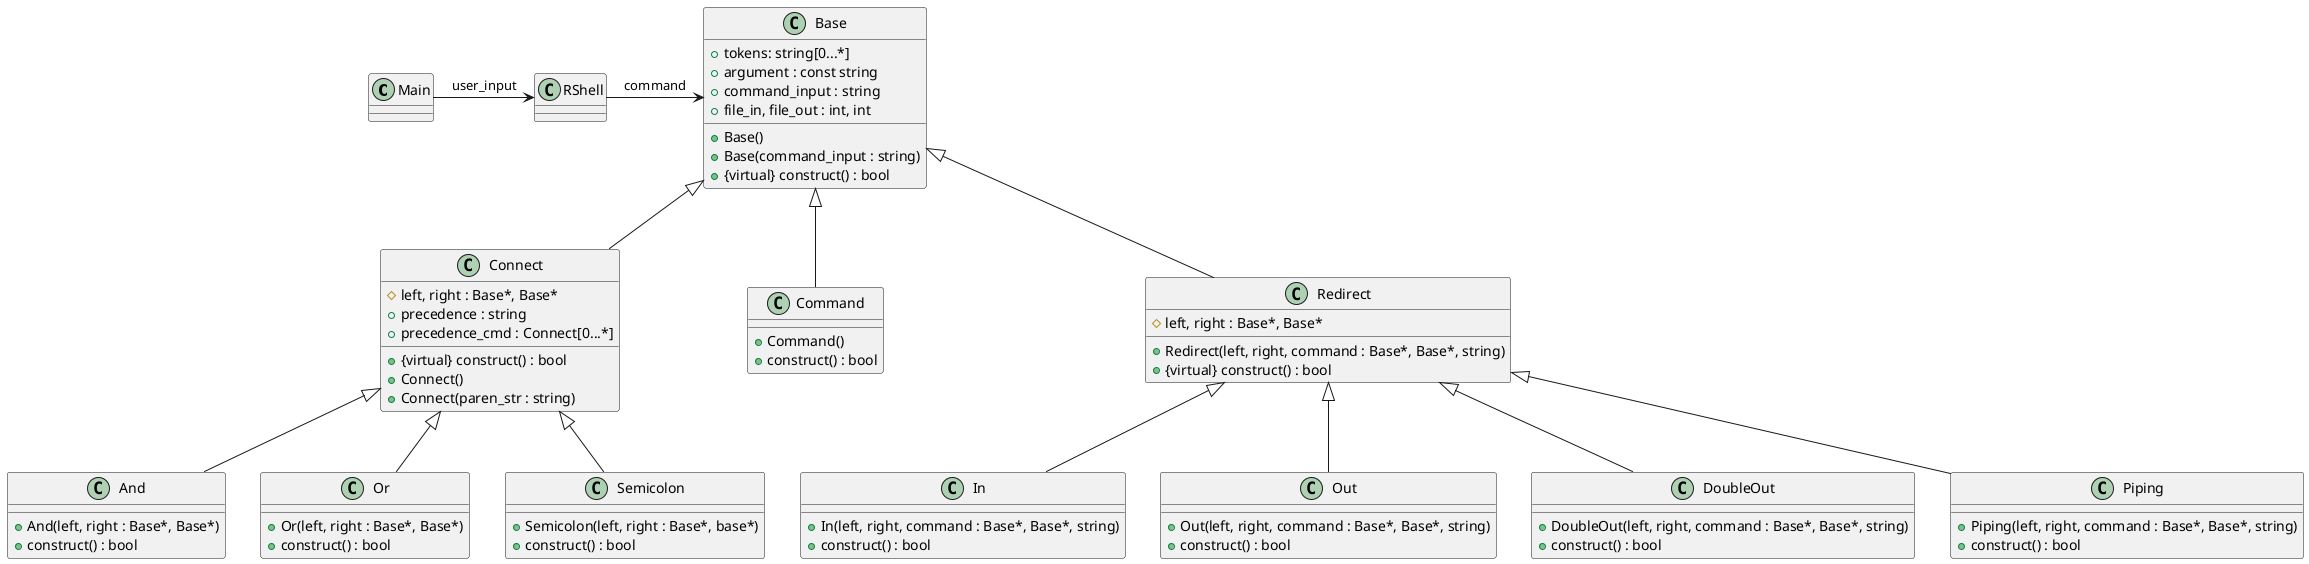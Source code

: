 @startuml RShell

Main -> RShell : user_input
RShell -> Base : command

class RShell{

}

class Base{
    + Base()
    + Base(command_input : string)
    + {virtual} construct() : bool
    + tokens: string[0...*]
    + argument : const string
    + command_input : string
    + file_in, file_out : int, int
}

class Connect extends Base{
    # left, right : Base*, Base*
    + {virtual} construct() : bool
    + precedence : string
    + precedence_cmd : Connect[0...*]
    + Connect()
    + Connect(paren_str : string)
}

class And extends Connect{
    + And(left, right : Base*, Base*)
    + construct() : bool
}

class Or extends Connect{
    + Or(left, right : Base*, Base*)
    + construct() : bool
}

class Semicolon extends Connect{
    + Semicolon(left, right : Base*, base*)
    + construct() : bool
}

class Command extends Base{
    + Command()
    + construct() : bool
}

class Redirect extends Base{
    # left, right : Base*, Base*
    + Redirect(left, right, command : Base*, Base*, string)
    + {virtual} construct() : bool
}   

class In extends Redirect{
    + In(left, right, command : Base*, Base*, string)
    + construct() : bool
}

class Out extends Redirect{
    + Out(left, right, command : Base*, Base*, string)
    + construct() : bool
}

class DoubleOut extends Redirect{
    + DoubleOut(left, right, command : Base*, Base*, string)
    + construct() : bool
}

class Piping extends Redirect{
    + Piping(left, right, command : Base*, Base*, string)
    + construct() : bool
}
@enduml